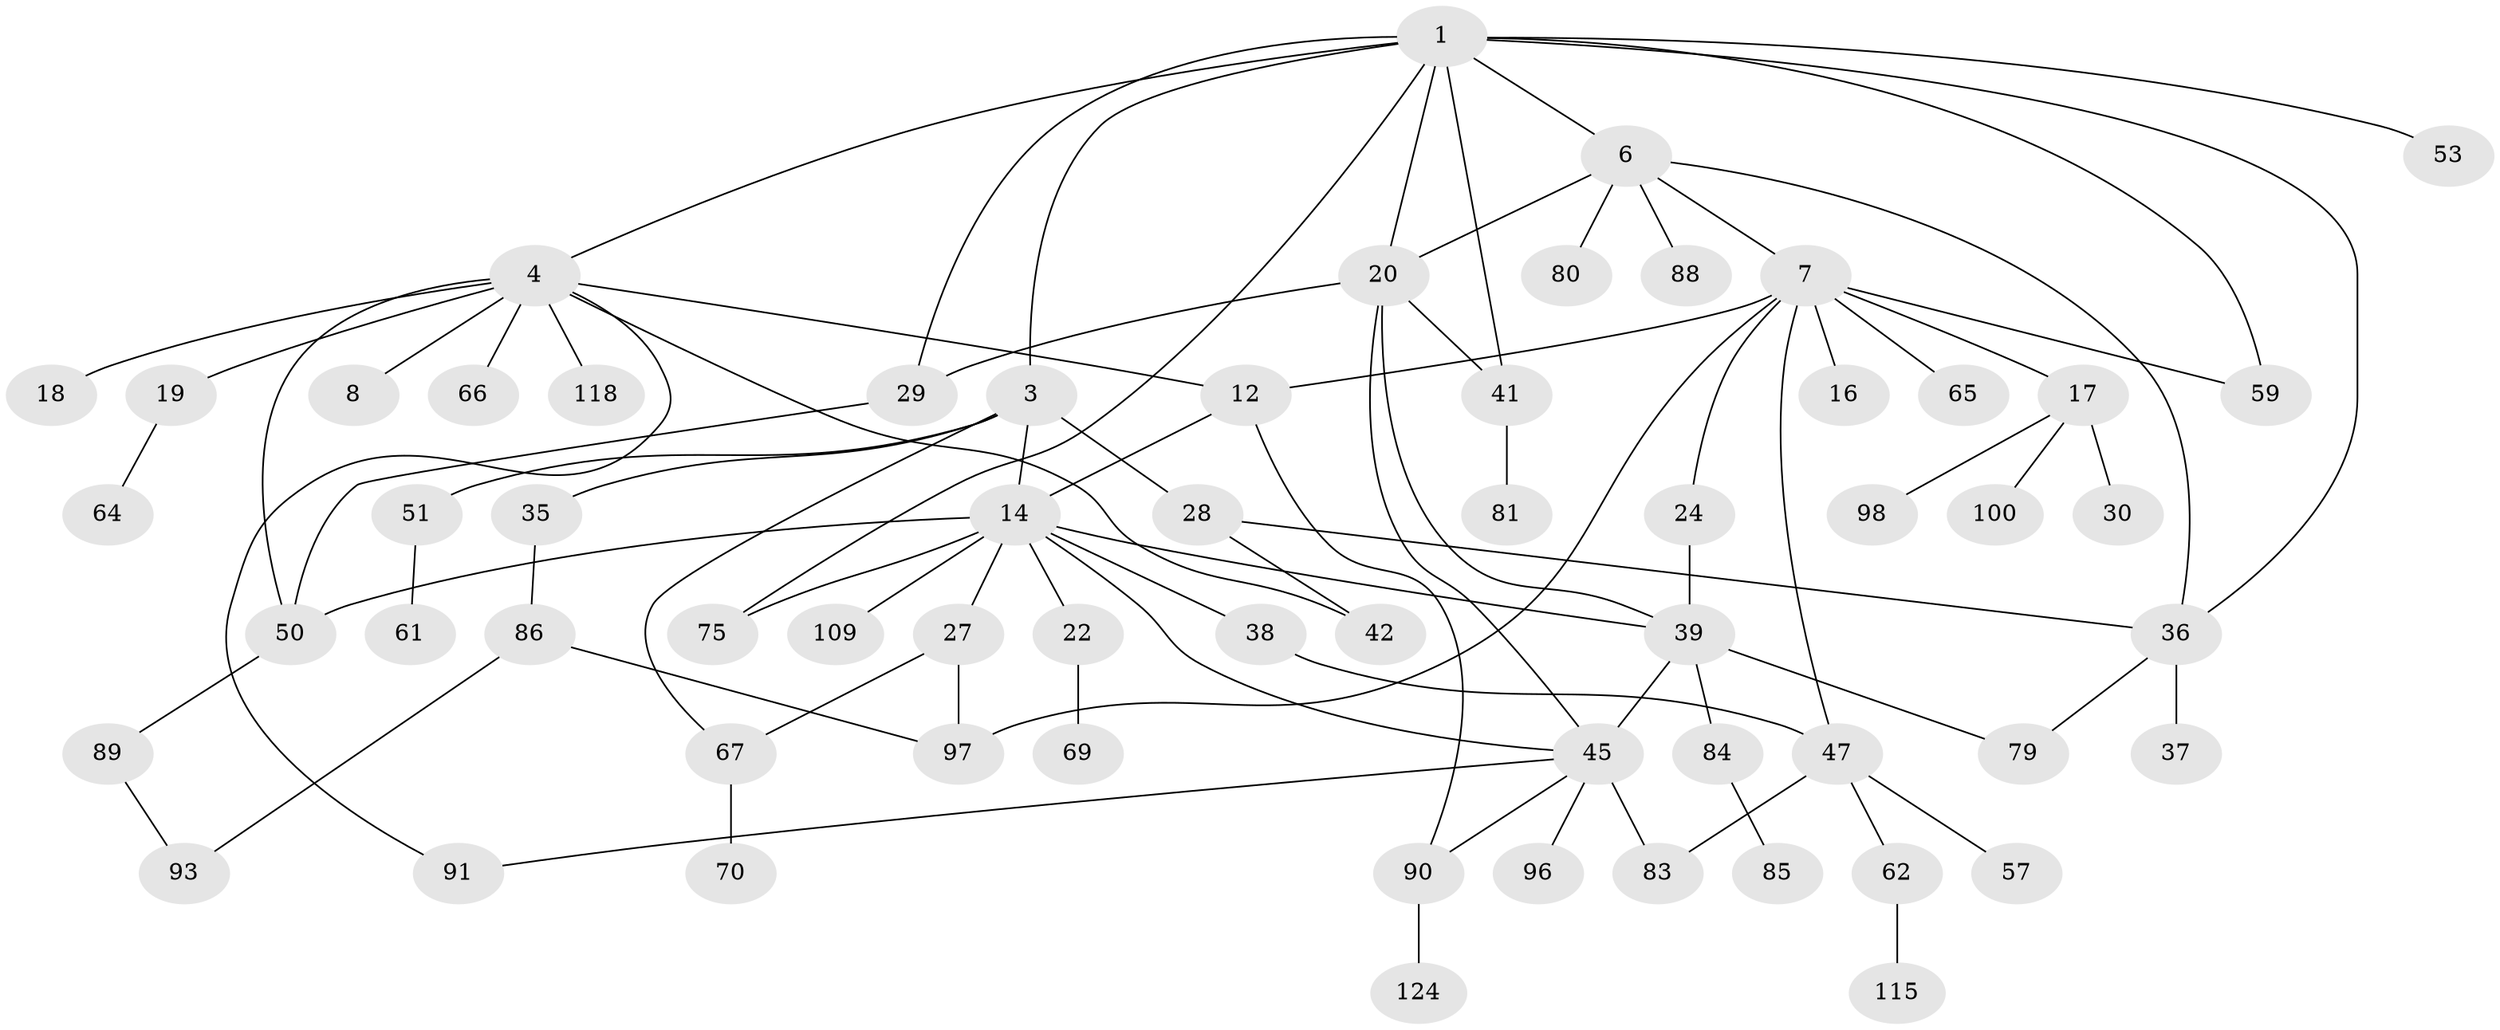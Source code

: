 // original degree distribution, {2: 0.33064516129032256, 7: 0.016129032258064516, 3: 0.1532258064516129, 10: 0.008064516129032258, 5: 0.056451612903225805, 1: 0.3225806451612903, 4: 0.0967741935483871, 6: 0.016129032258064516}
// Generated by graph-tools (version 1.1) at 2025/13/03/09/25 04:13:29]
// undirected, 62 vertices, 86 edges
graph export_dot {
graph [start="1"]
  node [color=gray90,style=filled];
  1 [super="+2"];
  3 [super="+13"];
  4 [super="+23+21+105+49+40+102"];
  6 [super="+11"];
  7 [super="+10+108+112+9"];
  8;
  12 [super="+68"];
  14 [super="+15+25"];
  16 [super="+34"];
  17 [super="+26+103"];
  18;
  19 [super="+44"];
  20 [super="+31+87"];
  22 [super="+55"];
  24;
  27 [super="+73+32"];
  28;
  29 [super="+63+72+116"];
  30;
  35;
  36 [super="+120+77+82"];
  37;
  38;
  39 [super="+46+48"];
  41 [super="+43+56"];
  42;
  45 [super="+101+71"];
  47;
  50 [super="+54"];
  51;
  53;
  57 [super="+94"];
  59;
  61;
  62;
  64;
  65 [super="+119"];
  66;
  67;
  69;
  70;
  75 [super="+92"];
  79 [super="+111"];
  80;
  81;
  83 [super="+113"];
  84;
  85;
  86 [super="+99+123"];
  88;
  89;
  90;
  91 [super="+114"];
  93;
  96;
  97;
  98;
  100;
  109;
  115;
  118;
  124;
  1 -- 29;
  1 -- 3;
  1 -- 4;
  1 -- 36;
  1 -- 6;
  1 -- 41;
  1 -- 75;
  1 -- 20;
  1 -- 53;
  1 -- 59;
  3 -- 67;
  3 -- 35;
  3 -- 51;
  3 -- 28;
  3 -- 14;
  4 -- 8;
  4 -- 18;
  4 -- 19;
  4 -- 118;
  4 -- 66;
  4 -- 91;
  4 -- 42;
  4 -- 50;
  4 -- 12;
  6 -- 7;
  6 -- 36;
  6 -- 80;
  6 -- 88;
  6 -- 20;
  7 -- 16;
  7 -- 17;
  7 -- 24;
  7 -- 97;
  7 -- 12;
  7 -- 47;
  7 -- 65;
  7 -- 59;
  12 -- 14;
  12 -- 90;
  14 -- 45;
  14 -- 22;
  14 -- 27;
  14 -- 109;
  14 -- 75;
  14 -- 50;
  14 -- 38;
  14 -- 39;
  17 -- 98;
  17 -- 100;
  17 -- 30;
  19 -- 64;
  20 -- 29 [weight=2];
  20 -- 41;
  20 -- 39;
  20 -- 45;
  22 -- 69;
  24 -- 39;
  27 -- 97;
  27 -- 67;
  28 -- 42;
  28 -- 36;
  29 -- 50;
  35 -- 86;
  36 -- 37;
  36 -- 79;
  38 -- 47;
  39 -- 84;
  39 -- 79;
  39 -- 45;
  41 -- 81;
  45 -- 96;
  45 -- 83;
  45 -- 90;
  45 -- 91;
  47 -- 57;
  47 -- 62;
  47 -- 83;
  50 -- 89;
  51 -- 61;
  62 -- 115;
  67 -- 70;
  84 -- 85;
  86 -- 97;
  86 -- 93;
  89 -- 93;
  90 -- 124;
}
